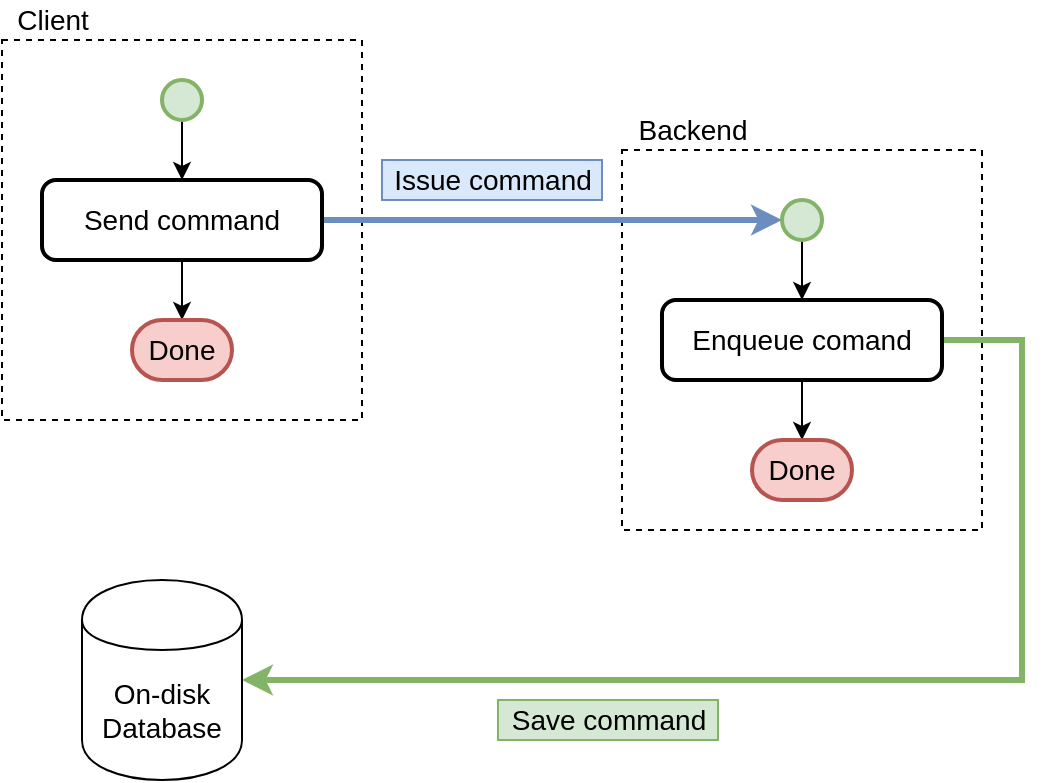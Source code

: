 <mxfile version="12.9.3" type="device"><diagram id="kqiSBvhZE7V_4Fic_YX7" name="Page-1"><mxGraphModel dx="905" dy="1974" grid="1" gridSize="10" guides="1" tooltips="1" connect="1" arrows="1" fold="1" page="1" pageScale="1" pageWidth="827" pageHeight="1169" math="0" shadow="0"><root><mxCell id="0"/><mxCell id="1" parent="0"/><mxCell id="z-kPP2WiP9-y8tttv8gk-41" value="" style="rounded=0;whiteSpace=wrap;html=1;strokeColor=#000000;strokeWidth=1;fillColor=none;fontSize=14;align=center;dashed=1;" vertex="1" parent="1"><mxGeometry x="380" y="-1015" width="180" height="190" as="geometry"/></mxCell><mxCell id="z-kPP2WiP9-y8tttv8gk-39" value="" style="rounded=0;whiteSpace=wrap;html=1;strokeColor=#000000;strokeWidth=1;fillColor=none;fontSize=14;align=center;dashed=1;" vertex="1" parent="1"><mxGeometry x="70" y="-1070" width="180" height="190" as="geometry"/></mxCell><mxCell id="z-kPP2WiP9-y8tttv8gk-19" style="edgeStyle=orthogonalEdgeStyle;rounded=0;orthogonalLoop=1;jettySize=auto;html=1;exitX=0.5;exitY=1;exitDx=0;exitDy=0;exitPerimeter=0;entryX=0.5;entryY=0;entryDx=0;entryDy=0;strokeWidth=1;fontSize=14;" edge="1" parent="1" source="z-kPP2WiP9-y8tttv8gk-15"><mxGeometry relative="1" as="geometry"><mxPoint x="160" y="-1000" as="targetPoint"/></mxGeometry></mxCell><mxCell id="z-kPP2WiP9-y8tttv8gk-15" value="" style="strokeWidth=2;html=1;shape=mxgraph.flowchart.start_2;whiteSpace=wrap;fillColor=#d5e8d4;strokeColor=#82b366;fontSize=14;" vertex="1" parent="1"><mxGeometry x="150" y="-1050" width="20" height="20" as="geometry"/></mxCell><mxCell id="z-kPP2WiP9-y8tttv8gk-22" style="edgeStyle=orthogonalEdgeStyle;rounded=0;orthogonalLoop=1;jettySize=auto;html=1;exitX=0.5;exitY=1;exitDx=0;exitDy=0;strokeWidth=1;fontSize=14;" edge="1" parent="1" source="z-kPP2WiP9-y8tttv8gk-23" target="z-kPP2WiP9-y8tttv8gk-24"><mxGeometry relative="1" as="geometry"/></mxCell><mxCell id="z-kPP2WiP9-y8tttv8gk-33" style="edgeStyle=orthogonalEdgeStyle;rounded=0;orthogonalLoop=1;jettySize=auto;html=1;exitX=1;exitY=0.5;exitDx=0;exitDy=0;entryX=0;entryY=0.5;entryDx=0;entryDy=0;strokeWidth=3;fontSize=14;fillColor=#dae8fc;strokeColor=#6c8ebf;entryPerimeter=0;" edge="1" parent="1" source="z-kPP2WiP9-y8tttv8gk-23" target="z-kPP2WiP9-y8tttv8gk-27"><mxGeometry relative="1" as="geometry"/></mxCell><mxCell id="z-kPP2WiP9-y8tttv8gk-23" value="Send command" style="rounded=1;whiteSpace=wrap;html=1;absoluteArcSize=1;arcSize=14;strokeWidth=2;fontSize=14;" vertex="1" parent="1"><mxGeometry x="90" y="-1000" width="140" height="40" as="geometry"/></mxCell><mxCell id="z-kPP2WiP9-y8tttv8gk-24" value="Done" style="strokeWidth=2;html=1;shape=mxgraph.flowchart.terminator;whiteSpace=wrap;fillColor=#f8cecc;fontSize=14;align=center;strokeColor=#b85450;" vertex="1" parent="1"><mxGeometry x="135" y="-930" width="50" height="30" as="geometry"/></mxCell><mxCell id="z-kPP2WiP9-y8tttv8gk-26" style="edgeStyle=orthogonalEdgeStyle;rounded=0;orthogonalLoop=1;jettySize=auto;html=1;exitX=0.5;exitY=1;exitDx=0;exitDy=0;exitPerimeter=0;entryX=0.5;entryY=0;entryDx=0;entryDy=0;strokeWidth=1;fontSize=14;" edge="1" parent="1" source="z-kPP2WiP9-y8tttv8gk-27"><mxGeometry relative="1" as="geometry"><mxPoint x="470" y="-940" as="targetPoint"/></mxGeometry></mxCell><mxCell id="z-kPP2WiP9-y8tttv8gk-27" value="" style="strokeWidth=2;html=1;shape=mxgraph.flowchart.start_2;whiteSpace=wrap;fillColor=#d5e8d4;strokeColor=#82b366;fontSize=14;" vertex="1" parent="1"><mxGeometry x="460" y="-990" width="20" height="20" as="geometry"/></mxCell><mxCell id="z-kPP2WiP9-y8tttv8gk-32" style="edgeStyle=orthogonalEdgeStyle;rounded=0;orthogonalLoop=1;jettySize=auto;html=1;exitX=0.5;exitY=1;exitDx=0;exitDy=0;entryX=0.5;entryY=0;entryDx=0;entryDy=0;entryPerimeter=0;strokeWidth=1;fontSize=14;" edge="1" parent="1" source="z-kPP2WiP9-y8tttv8gk-29" target="z-kPP2WiP9-y8tttv8gk-31"><mxGeometry relative="1" as="geometry"/></mxCell><mxCell id="z-kPP2WiP9-y8tttv8gk-36" style="edgeStyle=orthogonalEdgeStyle;rounded=0;orthogonalLoop=1;jettySize=auto;html=1;exitX=1;exitY=0.5;exitDx=0;exitDy=0;entryX=1;entryY=0.5;entryDx=0;entryDy=0;strokeWidth=3;fontSize=14;fillColor=#d5e8d4;strokeColor=#82b366;" edge="1" parent="1" source="z-kPP2WiP9-y8tttv8gk-29" target="z-kPP2WiP9-y8tttv8gk-34"><mxGeometry relative="1" as="geometry"><Array as="points"><mxPoint x="580" y="-920"/><mxPoint x="580" y="-750"/></Array></mxGeometry></mxCell><mxCell id="z-kPP2WiP9-y8tttv8gk-29" value="Enqueue comand" style="rounded=1;whiteSpace=wrap;html=1;absoluteArcSize=1;arcSize=14;strokeWidth=2;fontSize=14;" vertex="1" parent="1"><mxGeometry x="400" y="-940" width="140" height="40" as="geometry"/></mxCell><mxCell id="z-kPP2WiP9-y8tttv8gk-31" value="Done" style="strokeWidth=2;html=1;shape=mxgraph.flowchart.terminator;whiteSpace=wrap;fillColor=#f8cecc;fontSize=14;align=center;strokeColor=#b85450;" vertex="1" parent="1"><mxGeometry x="445" y="-870" width="50" height="30" as="geometry"/></mxCell><mxCell id="z-kPP2WiP9-y8tttv8gk-34" value="On-disk&lt;br&gt;Database" style="shape=cylinder;whiteSpace=wrap;html=1;boundedLbl=1;backgroundOutline=1;strokeWidth=1;fontSize=14;align=center;" vertex="1" parent="1"><mxGeometry x="110" y="-800" width="80" height="100" as="geometry"/></mxCell><mxCell id="z-kPP2WiP9-y8tttv8gk-37" value="Issue command" style="text;html=1;align=center;verticalAlign=middle;resizable=0;points=[];autosize=1;fontSize=14;fillColor=#dae8fc;strokeColor=#6c8ebf;" vertex="1" parent="1"><mxGeometry x="260" y="-1010" width="110" height="20" as="geometry"/></mxCell><mxCell id="z-kPP2WiP9-y8tttv8gk-38" value="Save command" style="text;html=1;align=center;verticalAlign=middle;resizable=0;points=[];autosize=1;fontSize=14;fillColor=#d5e8d4;strokeColor=#82b366;" vertex="1" parent="1"><mxGeometry x="318" y="-740" width="110" height="20" as="geometry"/></mxCell><mxCell id="z-kPP2WiP9-y8tttv8gk-40" value="Client" style="text;html=1;align=center;verticalAlign=middle;resizable=0;points=[];autosize=1;fontSize=14;" vertex="1" parent="1"><mxGeometry x="70" y="-1090" width="50" height="20" as="geometry"/></mxCell><mxCell id="z-kPP2WiP9-y8tttv8gk-42" value="Backend" style="text;html=1;align=center;verticalAlign=middle;resizable=0;points=[];autosize=1;fontSize=14;" vertex="1" parent="1"><mxGeometry x="380" y="-1035" width="70" height="20" as="geometry"/></mxCell></root></mxGraphModel></diagram></mxfile>